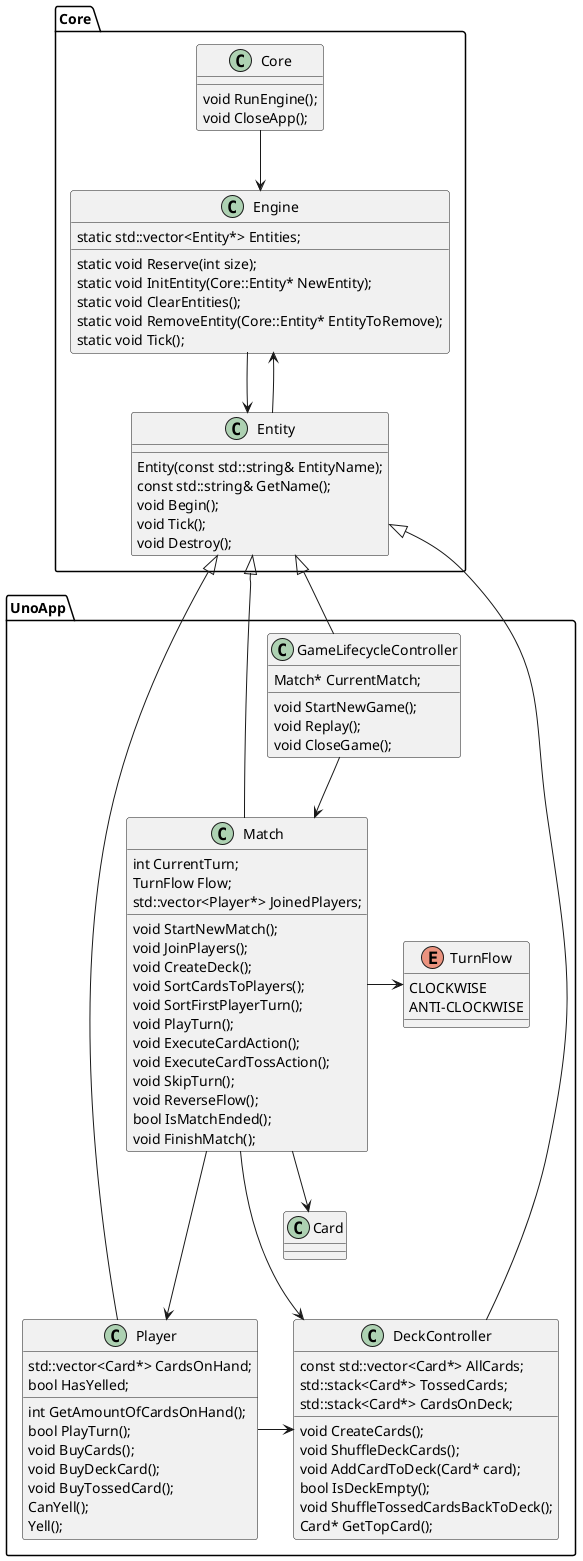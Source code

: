 @startuml
'https://plantuml.com/class-diagram

package Core
{
    class Engine{
        static std::vector<Entity*> Entities;
        static void Reserve(int size);
        static void InitEntity(Core::Entity* NewEntity);
        static void ClearEntities();
        static void RemoveEntity(Core::Entity* EntityToRemove);
        static void Tick();
    }

    class Entity{        
        Entity(const std::string& EntityName);
        const std::string& GetName();
        void Begin();
        void Tick();
        void Destroy();  
    }

    Engine --> Entity
    Entity --> Engine

    class Core{
        void RunEngine();
        void CloseApp();
    }

    Core --> Engine
}

package UnoApp
{
    class GameLifecycleController{
        Match* CurrentMatch;
        void StartNewGame();
        void Replay();
        void CloseGame();
    }
    
    class Player{
        std::vector<Card*> CardsOnHand;
        bool HasYelled;
        int GetAmountOfCardsOnHand();
        bool PlayTurn();
        void BuyCards();
        void BuyDeckCard();
        void BuyTossedCard();
        CanYell();
        Yell();
    }

    class DeckController{
        const std::vector<Card*> AllCards;
        std::stack<Card*> TossedCards;
        std::stack<Card*> CardsOnDeck;
        void CreateCards();
        void ShuffleDeckCards();
        void AddCardToDeck(Card* card);
        bool IsDeckEmpty();
        void ShuffleTossedCardsBackToDeck();
        Card* GetTopCard();
    }

    enum TurnFlow{
        CLOCKWISE
        ANTI-CLOCKWISE
    }

    class Match{    
        int CurrentTurn;
        TurnFlow Flow;
        std::vector<Player*> JoinedPlayers;              
        void StartNewMatch();
        void JoinPlayers();
        void CreateDeck();
        void SortCardsToPlayers();
        void SortFirstPlayerTurn();
        void PlayTurn();
        void ExecuteCardAction();      
        void ExecuteCardTossAction();  
        void SkipTurn();
        void ReverseFlow();
        bool IsMatchEnded();
        void FinishMatch();
    }

    class Card{
    }

    Entity <|-- GameLifecycleController
    GameLifecycleController --> Match

    Entity <|-- Player
    Entity <|-- Match
    Entity <|-- DeckController

    Player -> DeckController
    Match ---> Player
    Match ---> DeckController
    Match -> TurnFlow
    Match --> Card
}

@enduml